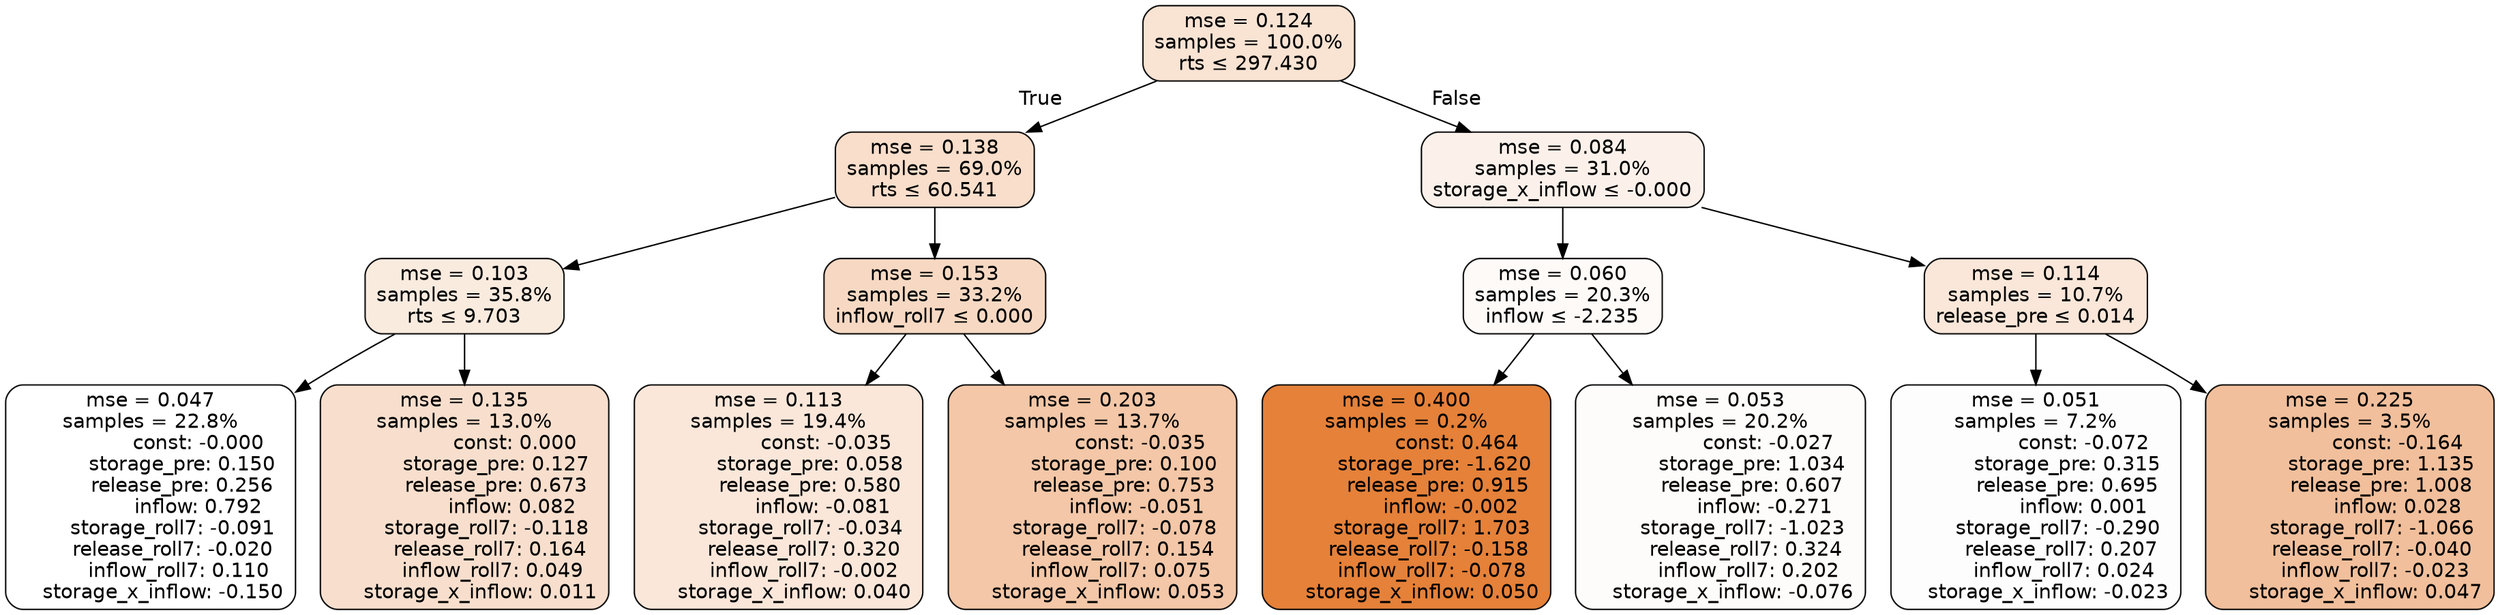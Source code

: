 digraph tree {
bgcolor="transparent"
node [shape=rectangle, style="filled, rounded", color="black", fontname=helvetica] ;
edge [fontname=helvetica] ;
	"0" [label="mse = 0.124
samples = 100.0%
rts &le; 297.430", fillcolor="#f9e3d3"]
	"1" [label="mse = 0.138
samples = 69.0%
rts &le; 60.541", fillcolor="#f8decb"]
	"2" [label="mse = 0.103
samples = 35.8%
rts &le; 9.703", fillcolor="#faebdf"]
	"3" [label="mse = 0.047
samples = 22.8%
               const: -0.000
          storage_pre: 0.150
          release_pre: 0.256
               inflow: 0.792
       storage_roll7: -0.091
       release_roll7: -0.020
         inflow_roll7: 0.110
    storage_x_inflow: -0.150", fillcolor="#ffffff"]
	"4" [label="mse = 0.135
samples = 13.0%
                const: 0.000
          storage_pre: 0.127
          release_pre: 0.673
               inflow: 0.082
       storage_roll7: -0.118
        release_roll7: 0.164
         inflow_roll7: 0.049
     storage_x_inflow: 0.011", fillcolor="#f8dfcd"]
	"5" [label="mse = 0.153
samples = 33.2%
inflow_roll7 &le; 0.000", fillcolor="#f7d9c3"]
	"6" [label="mse = 0.113
samples = 19.4%
               const: -0.035
          storage_pre: 0.058
          release_pre: 0.580
              inflow: -0.081
       storage_roll7: -0.034
        release_roll7: 0.320
        inflow_roll7: -0.002
     storage_x_inflow: 0.040", fillcolor="#fae7da"]
	"7" [label="mse = 0.203
samples = 13.7%
               const: -0.035
          storage_pre: 0.100
          release_pre: 0.753
              inflow: -0.051
       storage_roll7: -0.078
        release_roll7: 0.154
         inflow_roll7: 0.075
     storage_x_inflow: 0.053", fillcolor="#f3c7a7"]
	"8" [label="mse = 0.084
samples = 31.0%
storage_x_inflow &le; -0.000", fillcolor="#fcf1ea"]
	"9" [label="mse = 0.060
samples = 20.3%
inflow &le; -2.235", fillcolor="#fefaf8"]
	"10" [label="mse = 0.400
samples = 0.2%
                const: 0.464
         storage_pre: -1.620
          release_pre: 0.915
              inflow: -0.002
        storage_roll7: 1.703
       release_roll7: -0.158
        inflow_roll7: -0.078
     storage_x_inflow: 0.050", fillcolor="#e58139"]
	"11" [label="mse = 0.053
samples = 20.2%
               const: -0.027
          storage_pre: 1.034
          release_pre: 0.607
              inflow: -0.271
       storage_roll7: -1.023
        release_roll7: 0.324
         inflow_roll7: 0.202
    storage_x_inflow: -0.076", fillcolor="#fefcfb"]
	"12" [label="mse = 0.114
samples = 10.7%
release_pre &le; 0.014", fillcolor="#fae7d9"]
	"13" [label="mse = 0.051
samples = 7.2%
               const: -0.072
          storage_pre: 0.315
          release_pre: 0.695
               inflow: 0.001
       storage_roll7: -0.290
        release_roll7: 0.207
         inflow_roll7: 0.024
    storage_x_inflow: -0.023", fillcolor="#fefdfd"]
	"14" [label="mse = 0.225
samples = 3.5%
               const: -0.164
          storage_pre: 1.135
          release_pre: 1.008
               inflow: 0.028
       storage_roll7: -1.066
       release_roll7: -0.040
        inflow_roll7: -0.023
     storage_x_inflow: 0.047", fillcolor="#f1bf9b"]

	"0" -> "1" [labeldistance=2.5, labelangle=45, headlabel="True"]
	"1" -> "2"
	"2" -> "3"
	"2" -> "4"
	"1" -> "5"
	"5" -> "6"
	"5" -> "7"
	"0" -> "8" [labeldistance=2.5, labelangle=-45, headlabel="False"]
	"8" -> "9"
	"9" -> "10"
	"9" -> "11"
	"8" -> "12"
	"12" -> "13"
	"12" -> "14"
}